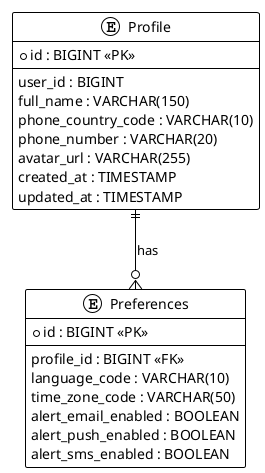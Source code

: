 @startuml Profile-And-Preferences-Database-Diagram
!theme plain

' ========================
' Tables
' ========================
entity Profile {
  * id : BIGINT <<PK>>
  --
  user_id : BIGINT
  full_name : VARCHAR(150)
  phone_country_code : VARCHAR(10)
  phone_number : VARCHAR(20)
  avatar_url : VARCHAR(255)
  created_at : TIMESTAMP
  updated_at : TIMESTAMP
}

entity Preferences {
  * id : BIGINT <<PK>>
  --
  profile_id : BIGINT <<FK>>
  language_code : VARCHAR(10)
  time_zone_code : VARCHAR(50)
  alert_email_enabled : BOOLEAN
  alert_push_enabled : BOOLEAN
  alert_sms_enabled : BOOLEAN
}

' ========================
' Relationships
' ========================
Profile ||--o{ Preferences : "has"
@enduml
